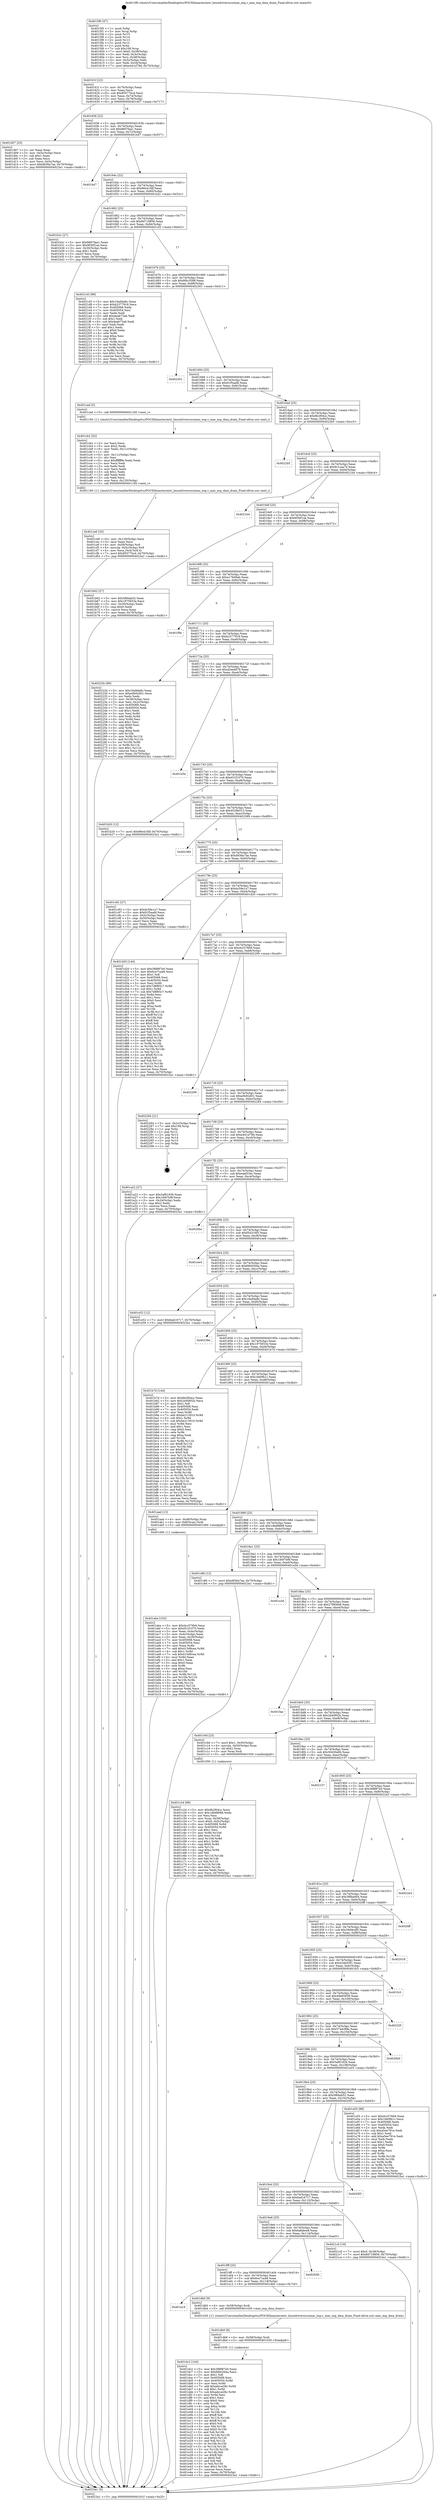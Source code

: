 digraph "0x4015f0" {
  label = "0x4015f0 (/mnt/c/Users/mathe/Desktop/tcc/POCII/binaries/extr_linuxdriversscsimac_esp.c_mac_esp_dma_drain_Final-ollvm.out::main(0))"
  labelloc = "t"
  node[shape=record]

  Entry [label="",width=0.3,height=0.3,shape=circle,fillcolor=black,style=filled]
  "0x40161f" [label="{
     0x40161f [23]\l
     | [instrs]\l
     &nbsp;&nbsp;0x40161f \<+3\>: mov -0x70(%rbp),%eax\l
     &nbsp;&nbsp;0x401622 \<+2\>: mov %eax,%ecx\l
     &nbsp;&nbsp;0x401624 \<+6\>: sub $0x85577bcd,%ecx\l
     &nbsp;&nbsp;0x40162a \<+3\>: mov %eax,-0x74(%rbp)\l
     &nbsp;&nbsp;0x40162d \<+3\>: mov %ecx,-0x78(%rbp)\l
     &nbsp;&nbsp;0x401630 \<+6\>: je 0000000000401d07 \<main+0x717\>\l
  }"]
  "0x401d07" [label="{
     0x401d07 [25]\l
     | [instrs]\l
     &nbsp;&nbsp;0x401d07 \<+2\>: xor %eax,%eax\l
     &nbsp;&nbsp;0x401d09 \<+3\>: mov -0x5c(%rbp),%ecx\l
     &nbsp;&nbsp;0x401d0c \<+3\>: sub $0x1,%eax\l
     &nbsp;&nbsp;0x401d0f \<+2\>: sub %eax,%ecx\l
     &nbsp;&nbsp;0x401d11 \<+3\>: mov %ecx,-0x5c(%rbp)\l
     &nbsp;&nbsp;0x401d14 \<+7\>: movl $0xd936a7ae,-0x70(%rbp)\l
     &nbsp;&nbsp;0x401d1b \<+5\>: jmp 00000000004023a1 \<main+0xdb1\>\l
  }"]
  "0x401636" [label="{
     0x401636 [22]\l
     | [instrs]\l
     &nbsp;&nbsp;0x401636 \<+5\>: jmp 000000000040163b \<main+0x4b\>\l
     &nbsp;&nbsp;0x40163b \<+3\>: mov -0x74(%rbp),%eax\l
     &nbsp;&nbsp;0x40163e \<+5\>: sub $0x8667faa1,%eax\l
     &nbsp;&nbsp;0x401643 \<+3\>: mov %eax,-0x7c(%rbp)\l
     &nbsp;&nbsp;0x401646 \<+6\>: je 0000000000401b47 \<main+0x557\>\l
  }"]
  Exit [label="",width=0.3,height=0.3,shape=circle,fillcolor=black,style=filled,peripheries=2]
  "0x401b47" [label="{
     0x401b47\l
  }", style=dashed]
  "0x40164c" [label="{
     0x40164c [22]\l
     | [instrs]\l
     &nbsp;&nbsp;0x40164c \<+5\>: jmp 0000000000401651 \<main+0x61\>\l
     &nbsp;&nbsp;0x401651 \<+3\>: mov -0x74(%rbp),%eax\l
     &nbsp;&nbsp;0x401654 \<+5\>: sub $0x86e41fdf,%eax\l
     &nbsp;&nbsp;0x401659 \<+3\>: mov %eax,-0x80(%rbp)\l
     &nbsp;&nbsp;0x40165c \<+6\>: je 0000000000401b2c \<main+0x53c\>\l
  }"]
  "0x401dc2" [label="{
     0x401dc2 [144]\l
     | [instrs]\l
     &nbsp;&nbsp;0x401dc2 \<+5\>: mov $0x388f87e0,%eax\l
     &nbsp;&nbsp;0x401dc7 \<+5\>: mov $0xfdb0264a,%ecx\l
     &nbsp;&nbsp;0x401dcc \<+2\>: mov $0x1,%dl\l
     &nbsp;&nbsp;0x401dce \<+7\>: mov 0x405068,%esi\l
     &nbsp;&nbsp;0x401dd5 \<+8\>: mov 0x405054,%r8d\l
     &nbsp;&nbsp;0x401ddd \<+3\>: mov %esi,%r9d\l
     &nbsp;&nbsp;0x401de0 \<+7\>: add $0xadcce28c,%r9d\l
     &nbsp;&nbsp;0x401de7 \<+4\>: sub $0x1,%r9d\l
     &nbsp;&nbsp;0x401deb \<+7\>: sub $0xadcce28c,%r9d\l
     &nbsp;&nbsp;0x401df2 \<+4\>: imul %r9d,%esi\l
     &nbsp;&nbsp;0x401df6 \<+3\>: and $0x1,%esi\l
     &nbsp;&nbsp;0x401df9 \<+3\>: cmp $0x0,%esi\l
     &nbsp;&nbsp;0x401dfc \<+4\>: sete %r10b\l
     &nbsp;&nbsp;0x401e00 \<+4\>: cmp $0xa,%r8d\l
     &nbsp;&nbsp;0x401e04 \<+4\>: setl %r11b\l
     &nbsp;&nbsp;0x401e08 \<+3\>: mov %r10b,%bl\l
     &nbsp;&nbsp;0x401e0b \<+3\>: xor $0xff,%bl\l
     &nbsp;&nbsp;0x401e0e \<+3\>: mov %r11b,%r14b\l
     &nbsp;&nbsp;0x401e11 \<+4\>: xor $0xff,%r14b\l
     &nbsp;&nbsp;0x401e15 \<+3\>: xor $0x0,%dl\l
     &nbsp;&nbsp;0x401e18 \<+3\>: mov %bl,%r15b\l
     &nbsp;&nbsp;0x401e1b \<+4\>: and $0x0,%r15b\l
     &nbsp;&nbsp;0x401e1f \<+3\>: and %dl,%r10b\l
     &nbsp;&nbsp;0x401e22 \<+3\>: mov %r14b,%r12b\l
     &nbsp;&nbsp;0x401e25 \<+4\>: and $0x0,%r12b\l
     &nbsp;&nbsp;0x401e29 \<+3\>: and %dl,%r11b\l
     &nbsp;&nbsp;0x401e2c \<+3\>: or %r10b,%r15b\l
     &nbsp;&nbsp;0x401e2f \<+3\>: or %r11b,%r12b\l
     &nbsp;&nbsp;0x401e32 \<+3\>: xor %r12b,%r15b\l
     &nbsp;&nbsp;0x401e35 \<+3\>: or %r14b,%bl\l
     &nbsp;&nbsp;0x401e38 \<+3\>: xor $0xff,%bl\l
     &nbsp;&nbsp;0x401e3b \<+3\>: or $0x0,%dl\l
     &nbsp;&nbsp;0x401e3e \<+2\>: and %dl,%bl\l
     &nbsp;&nbsp;0x401e40 \<+3\>: or %bl,%r15b\l
     &nbsp;&nbsp;0x401e43 \<+4\>: test $0x1,%r15b\l
     &nbsp;&nbsp;0x401e47 \<+3\>: cmovne %ecx,%eax\l
     &nbsp;&nbsp;0x401e4a \<+3\>: mov %eax,-0x70(%rbp)\l
     &nbsp;&nbsp;0x401e4d \<+5\>: jmp 00000000004023a1 \<main+0xdb1\>\l
  }"]
  "0x401b2c" [label="{
     0x401b2c [27]\l
     | [instrs]\l
     &nbsp;&nbsp;0x401b2c \<+5\>: mov $0x8667faa1,%eax\l
     &nbsp;&nbsp;0x401b31 \<+5\>: mov $0x9f30f1ae,%ecx\l
     &nbsp;&nbsp;0x401b36 \<+3\>: mov -0x30(%rbp),%edx\l
     &nbsp;&nbsp;0x401b39 \<+3\>: cmp $0x1,%edx\l
     &nbsp;&nbsp;0x401b3c \<+3\>: cmovl %ecx,%eax\l
     &nbsp;&nbsp;0x401b3f \<+3\>: mov %eax,-0x70(%rbp)\l
     &nbsp;&nbsp;0x401b42 \<+5\>: jmp 00000000004023a1 \<main+0xdb1\>\l
  }"]
  "0x401662" [label="{
     0x401662 [25]\l
     | [instrs]\l
     &nbsp;&nbsp;0x401662 \<+5\>: jmp 0000000000401667 \<main+0x77\>\l
     &nbsp;&nbsp;0x401667 \<+3\>: mov -0x74(%rbp),%eax\l
     &nbsp;&nbsp;0x40166a \<+5\>: sub $0x8d718856,%eax\l
     &nbsp;&nbsp;0x40166f \<+6\>: mov %eax,-0x84(%rbp)\l
     &nbsp;&nbsp;0x401675 \<+6\>: je 00000000004021d3 \<main+0xbe3\>\l
  }"]
  "0x401db9" [label="{
     0x401db9 [9]\l
     | [instrs]\l
     &nbsp;&nbsp;0x401db9 \<+4\>: mov -0x58(%rbp),%rdi\l
     &nbsp;&nbsp;0x401dbd \<+5\>: call 0000000000401030 \<free@plt\>\l
     | [calls]\l
     &nbsp;&nbsp;0x401030 \{1\} (unknown)\l
  }"]
  "0x4021d3" [label="{
     0x4021d3 [88]\l
     | [instrs]\l
     &nbsp;&nbsp;0x4021d3 \<+5\>: mov $0x16a9da8c,%eax\l
     &nbsp;&nbsp;0x4021d8 \<+5\>: mov $0xb2377918,%ecx\l
     &nbsp;&nbsp;0x4021dd \<+7\>: mov 0x405068,%edx\l
     &nbsp;&nbsp;0x4021e4 \<+7\>: mov 0x405054,%esi\l
     &nbsp;&nbsp;0x4021eb \<+2\>: mov %edx,%edi\l
     &nbsp;&nbsp;0x4021ed \<+6\>: add $0xdea673a6,%edi\l
     &nbsp;&nbsp;0x4021f3 \<+3\>: sub $0x1,%edi\l
     &nbsp;&nbsp;0x4021f6 \<+6\>: sub $0xdea673a6,%edi\l
     &nbsp;&nbsp;0x4021fc \<+3\>: imul %edi,%edx\l
     &nbsp;&nbsp;0x4021ff \<+3\>: and $0x1,%edx\l
     &nbsp;&nbsp;0x402202 \<+3\>: cmp $0x0,%edx\l
     &nbsp;&nbsp;0x402205 \<+4\>: sete %r8b\l
     &nbsp;&nbsp;0x402209 \<+3\>: cmp $0xa,%esi\l
     &nbsp;&nbsp;0x40220c \<+4\>: setl %r9b\l
     &nbsp;&nbsp;0x402210 \<+3\>: mov %r8b,%r10b\l
     &nbsp;&nbsp;0x402213 \<+3\>: and %r9b,%r10b\l
     &nbsp;&nbsp;0x402216 \<+3\>: xor %r9b,%r8b\l
     &nbsp;&nbsp;0x402219 \<+3\>: or %r8b,%r10b\l
     &nbsp;&nbsp;0x40221c \<+4\>: test $0x1,%r10b\l
     &nbsp;&nbsp;0x402220 \<+3\>: cmovne %ecx,%eax\l
     &nbsp;&nbsp;0x402223 \<+3\>: mov %eax,-0x70(%rbp)\l
     &nbsp;&nbsp;0x402226 \<+5\>: jmp 00000000004023a1 \<main+0xdb1\>\l
  }"]
  "0x40167b" [label="{
     0x40167b [25]\l
     | [instrs]\l
     &nbsp;&nbsp;0x40167b \<+5\>: jmp 0000000000401680 \<main+0x90\>\l
     &nbsp;&nbsp;0x401680 \<+3\>: mov -0x74(%rbp),%eax\l
     &nbsp;&nbsp;0x401683 \<+5\>: sub $0x8f4c3588,%eax\l
     &nbsp;&nbsp;0x401688 \<+6\>: mov %eax,-0x88(%rbp)\l
     &nbsp;&nbsp;0x40168e \<+6\>: je 0000000000402301 \<main+0xd11\>\l
  }"]
  "0x401a18" [label="{
     0x401a18\l
  }", style=dashed]
  "0x402301" [label="{
     0x402301\l
  }", style=dashed]
  "0x401694" [label="{
     0x401694 [25]\l
     | [instrs]\l
     &nbsp;&nbsp;0x401694 \<+5\>: jmp 0000000000401699 \<main+0xa9\>\l
     &nbsp;&nbsp;0x401699 \<+3\>: mov -0x74(%rbp),%eax\l
     &nbsp;&nbsp;0x40169c \<+5\>: sub $0x91f5aafd,%eax\l
     &nbsp;&nbsp;0x4016a1 \<+6\>: mov %eax,-0x8c(%rbp)\l
     &nbsp;&nbsp;0x4016a7 \<+6\>: je 0000000000401cad \<main+0x6bd\>\l
  }"]
  "0x401db0" [label="{
     0x401db0 [9]\l
     | [instrs]\l
     &nbsp;&nbsp;0x401db0 \<+4\>: mov -0x58(%rbp),%rdi\l
     &nbsp;&nbsp;0x401db4 \<+5\>: call 0000000000401430 \<mac_esp_dma_drain\>\l
     | [calls]\l
     &nbsp;&nbsp;0x401430 \{1\} (/mnt/c/Users/mathe/Desktop/tcc/POCII/binaries/extr_linuxdriversscsimac_esp.c_mac_esp_dma_drain_Final-ollvm.out::mac_esp_dma_drain)\l
  }"]
  "0x401cad" [label="{
     0x401cad [5]\l
     | [instrs]\l
     &nbsp;&nbsp;0x401cad \<+5\>: call 0000000000401160 \<next_i\>\l
     | [calls]\l
     &nbsp;&nbsp;0x401160 \{1\} (/mnt/c/Users/mathe/Desktop/tcc/POCII/binaries/extr_linuxdriversscsimac_esp.c_mac_esp_dma_drain_Final-ollvm.out::next_i)\l
  }"]
  "0x4016ad" [label="{
     0x4016ad [25]\l
     | [instrs]\l
     &nbsp;&nbsp;0x4016ad \<+5\>: jmp 00000000004016b2 \<main+0xc2\>\l
     &nbsp;&nbsp;0x4016b2 \<+3\>: mov -0x74(%rbp),%eax\l
     &nbsp;&nbsp;0x4016b5 \<+5\>: sub $0x9b2f04cc,%eax\l
     &nbsp;&nbsp;0x4016ba \<+6\>: mov %eax,-0x90(%rbp)\l
     &nbsp;&nbsp;0x4016c0 \<+6\>: je 00000000004022b5 \<main+0xcc5\>\l
  }"]
  "0x4019ff" [label="{
     0x4019ff [25]\l
     | [instrs]\l
     &nbsp;&nbsp;0x4019ff \<+5\>: jmp 0000000000401a04 \<main+0x414\>\l
     &nbsp;&nbsp;0x401a04 \<+3\>: mov -0x74(%rbp),%eax\l
     &nbsp;&nbsp;0x401a07 \<+5\>: sub $0x6ce7ca48,%eax\l
     &nbsp;&nbsp;0x401a0c \<+6\>: mov %eax,-0x118(%rbp)\l
     &nbsp;&nbsp;0x401a12 \<+6\>: je 0000000000401db0 \<main+0x7c0\>\l
  }"]
  "0x4022b5" [label="{
     0x4022b5\l
  }", style=dashed]
  "0x4016c6" [label="{
     0x4016c6 [25]\l
     | [instrs]\l
     &nbsp;&nbsp;0x4016c6 \<+5\>: jmp 00000000004016cb \<main+0xdb\>\l
     &nbsp;&nbsp;0x4016cb \<+3\>: mov -0x74(%rbp),%eax\l
     &nbsp;&nbsp;0x4016ce \<+5\>: sub $0x9c1caa7d,%eax\l
     &nbsp;&nbsp;0x4016d3 \<+6\>: mov %eax,-0x94(%rbp)\l
     &nbsp;&nbsp;0x4016d9 \<+6\>: je 00000000004021b4 \<main+0xbc4\>\l
  }"]
  "0x4020d5" [label="{
     0x4020d5\l
  }", style=dashed]
  "0x4021b4" [label="{
     0x4021b4\l
  }", style=dashed]
  "0x4016df" [label="{
     0x4016df [25]\l
     | [instrs]\l
     &nbsp;&nbsp;0x4016df \<+5\>: jmp 00000000004016e4 \<main+0xf4\>\l
     &nbsp;&nbsp;0x4016e4 \<+3\>: mov -0x74(%rbp),%eax\l
     &nbsp;&nbsp;0x4016e7 \<+5\>: sub $0x9f30f1ae,%eax\l
     &nbsp;&nbsp;0x4016ec \<+6\>: mov %eax,-0x98(%rbp)\l
     &nbsp;&nbsp;0x4016f2 \<+6\>: je 0000000000401b62 \<main+0x572\>\l
  }"]
  "0x4019e6" [label="{
     0x4019e6 [25]\l
     | [instrs]\l
     &nbsp;&nbsp;0x4019e6 \<+5\>: jmp 00000000004019eb \<main+0x3fb\>\l
     &nbsp;&nbsp;0x4019eb \<+3\>: mov -0x74(%rbp),%eax\l
     &nbsp;&nbsp;0x4019ee \<+5\>: sub $0x6afabce8,%eax\l
     &nbsp;&nbsp;0x4019f3 \<+6\>: mov %eax,-0x114(%rbp)\l
     &nbsp;&nbsp;0x4019f9 \<+6\>: je 00000000004020d5 \<main+0xae5\>\l
  }"]
  "0x401b62" [label="{
     0x401b62 [27]\l
     | [instrs]\l
     &nbsp;&nbsp;0x401b62 \<+5\>: mov $0x5f66ab52,%eax\l
     &nbsp;&nbsp;0x401b67 \<+5\>: mov $0x1975653e,%ecx\l
     &nbsp;&nbsp;0x401b6c \<+3\>: mov -0x30(%rbp),%edx\l
     &nbsp;&nbsp;0x401b6f \<+3\>: cmp $0x0,%edx\l
     &nbsp;&nbsp;0x401b72 \<+3\>: cmove %ecx,%eax\l
     &nbsp;&nbsp;0x401b75 \<+3\>: mov %eax,-0x70(%rbp)\l
     &nbsp;&nbsp;0x401b78 \<+5\>: jmp 00000000004023a1 \<main+0xdb1\>\l
  }"]
  "0x4016f8" [label="{
     0x4016f8 [25]\l
     | [instrs]\l
     &nbsp;&nbsp;0x4016f8 \<+5\>: jmp 00000000004016fd \<main+0x10d\>\l
     &nbsp;&nbsp;0x4016fd \<+3\>: mov -0x74(%rbp),%eax\l
     &nbsp;&nbsp;0x401700 \<+5\>: sub $0xa176d9ab,%eax\l
     &nbsp;&nbsp;0x401705 \<+6\>: mov %eax,-0x9c(%rbp)\l
     &nbsp;&nbsp;0x40170b \<+6\>: je 0000000000401f9e \<main+0x9ae\>\l
  }"]
  "0x4021c0" [label="{
     0x4021c0 [19]\l
     | [instrs]\l
     &nbsp;&nbsp;0x4021c0 \<+7\>: movl $0x0,-0x38(%rbp)\l
     &nbsp;&nbsp;0x4021c7 \<+7\>: movl $0x8d718856,-0x70(%rbp)\l
     &nbsp;&nbsp;0x4021ce \<+5\>: jmp 00000000004023a1 \<main+0xdb1\>\l
  }"]
  "0x401f9e" [label="{
     0x401f9e\l
  }", style=dashed]
  "0x401711" [label="{
     0x401711 [25]\l
     | [instrs]\l
     &nbsp;&nbsp;0x401711 \<+5\>: jmp 0000000000401716 \<main+0x126\>\l
     &nbsp;&nbsp;0x401716 \<+3\>: mov -0x74(%rbp),%eax\l
     &nbsp;&nbsp;0x401719 \<+5\>: sub $0xb2377918,%eax\l
     &nbsp;&nbsp;0x40171e \<+6\>: mov %eax,-0xa0(%rbp)\l
     &nbsp;&nbsp;0x401724 \<+6\>: je 000000000040222b \<main+0xc3b\>\l
  }"]
  "0x4019cd" [label="{
     0x4019cd [25]\l
     | [instrs]\l
     &nbsp;&nbsp;0x4019cd \<+5\>: jmp 00000000004019d2 \<main+0x3e2\>\l
     &nbsp;&nbsp;0x4019d2 \<+3\>: mov -0x74(%rbp),%eax\l
     &nbsp;&nbsp;0x4019d5 \<+5\>: sub $0x6ad16717,%eax\l
     &nbsp;&nbsp;0x4019da \<+6\>: mov %eax,-0x110(%rbp)\l
     &nbsp;&nbsp;0x4019e0 \<+6\>: je 00000000004021c0 \<main+0xbd0\>\l
  }"]
  "0x40222b" [label="{
     0x40222b [89]\l
     | [instrs]\l
     &nbsp;&nbsp;0x40222b \<+5\>: mov $0x16a9da8c,%eax\l
     &nbsp;&nbsp;0x402230 \<+5\>: mov $0xe0b92d01,%ecx\l
     &nbsp;&nbsp;0x402235 \<+2\>: xor %edx,%edx\l
     &nbsp;&nbsp;0x402237 \<+3\>: mov -0x38(%rbp),%esi\l
     &nbsp;&nbsp;0x40223a \<+3\>: mov %esi,-0x2c(%rbp)\l
     &nbsp;&nbsp;0x40223d \<+7\>: mov 0x405068,%esi\l
     &nbsp;&nbsp;0x402244 \<+7\>: mov 0x405054,%edi\l
     &nbsp;&nbsp;0x40224b \<+3\>: sub $0x1,%edx\l
     &nbsp;&nbsp;0x40224e \<+3\>: mov %esi,%r8d\l
     &nbsp;&nbsp;0x402251 \<+3\>: add %edx,%r8d\l
     &nbsp;&nbsp;0x402254 \<+4\>: imul %r8d,%esi\l
     &nbsp;&nbsp;0x402258 \<+3\>: and $0x1,%esi\l
     &nbsp;&nbsp;0x40225b \<+3\>: cmp $0x0,%esi\l
     &nbsp;&nbsp;0x40225e \<+4\>: sete %r9b\l
     &nbsp;&nbsp;0x402262 \<+3\>: cmp $0xa,%edi\l
     &nbsp;&nbsp;0x402265 \<+4\>: setl %r10b\l
     &nbsp;&nbsp;0x402269 \<+3\>: mov %r9b,%r11b\l
     &nbsp;&nbsp;0x40226c \<+3\>: and %r10b,%r11b\l
     &nbsp;&nbsp;0x40226f \<+3\>: xor %r10b,%r9b\l
     &nbsp;&nbsp;0x402272 \<+3\>: or %r9b,%r11b\l
     &nbsp;&nbsp;0x402275 \<+4\>: test $0x1,%r11b\l
     &nbsp;&nbsp;0x402279 \<+3\>: cmovne %ecx,%eax\l
     &nbsp;&nbsp;0x40227c \<+3\>: mov %eax,-0x70(%rbp)\l
     &nbsp;&nbsp;0x40227f \<+5\>: jmp 00000000004023a1 \<main+0xdb1\>\l
  }"]
  "0x40172a" [label="{
     0x40172a [25]\l
     | [instrs]\l
     &nbsp;&nbsp;0x40172a \<+5\>: jmp 000000000040172f \<main+0x13f\>\l
     &nbsp;&nbsp;0x40172f \<+3\>: mov -0x74(%rbp),%eax\l
     &nbsp;&nbsp;0x401732 \<+5\>: sub $0xd2eedd79,%eax\l
     &nbsp;&nbsp;0x401737 \<+6\>: mov %eax,-0xa4(%rbp)\l
     &nbsp;&nbsp;0x40173d \<+6\>: je 0000000000401e5e \<main+0x86e\>\l
  }"]
  "0x4020f3" [label="{
     0x4020f3\l
  }", style=dashed]
  "0x401e5e" [label="{
     0x401e5e\l
  }", style=dashed]
  "0x401743" [label="{
     0x401743 [25]\l
     | [instrs]\l
     &nbsp;&nbsp;0x401743 \<+5\>: jmp 0000000000401748 \<main+0x158\>\l
     &nbsp;&nbsp;0x401748 \<+3\>: mov -0x74(%rbp),%eax\l
     &nbsp;&nbsp;0x40174b \<+5\>: sub $0xd31f1070,%eax\l
     &nbsp;&nbsp;0x401750 \<+6\>: mov %eax,-0xa8(%rbp)\l
     &nbsp;&nbsp;0x401756 \<+6\>: je 0000000000401b20 \<main+0x530\>\l
  }"]
  "0x401ce6" [label="{
     0x401ce6 [33]\l
     | [instrs]\l
     &nbsp;&nbsp;0x401ce6 \<+6\>: mov -0x120(%rbp),%ecx\l
     &nbsp;&nbsp;0x401cec \<+3\>: imul %eax,%ecx\l
     &nbsp;&nbsp;0x401cef \<+4\>: mov -0x58(%rbp),%r8\l
     &nbsp;&nbsp;0x401cf3 \<+4\>: movslq -0x5c(%rbp),%r9\l
     &nbsp;&nbsp;0x401cf7 \<+4\>: mov %ecx,(%r8,%r9,4)\l
     &nbsp;&nbsp;0x401cfb \<+7\>: movl $0x85577bcd,-0x70(%rbp)\l
     &nbsp;&nbsp;0x401d02 \<+5\>: jmp 00000000004023a1 \<main+0xdb1\>\l
  }"]
  "0x401b20" [label="{
     0x401b20 [12]\l
     | [instrs]\l
     &nbsp;&nbsp;0x401b20 \<+7\>: movl $0x86e41fdf,-0x70(%rbp)\l
     &nbsp;&nbsp;0x401b27 \<+5\>: jmp 00000000004023a1 \<main+0xdb1\>\l
  }"]
  "0x40175c" [label="{
     0x40175c [25]\l
     | [instrs]\l
     &nbsp;&nbsp;0x40175c \<+5\>: jmp 0000000000401761 \<main+0x171\>\l
     &nbsp;&nbsp;0x401761 \<+3\>: mov -0x74(%rbp),%eax\l
     &nbsp;&nbsp;0x401764 \<+5\>: sub $0xd528b513,%eax\l
     &nbsp;&nbsp;0x401769 \<+6\>: mov %eax,-0xac(%rbp)\l
     &nbsp;&nbsp;0x40176f \<+6\>: je 0000000000402389 \<main+0xd99\>\l
  }"]
  "0x401cb2" [label="{
     0x401cb2 [52]\l
     | [instrs]\l
     &nbsp;&nbsp;0x401cb2 \<+2\>: xor %ecx,%ecx\l
     &nbsp;&nbsp;0x401cb4 \<+5\>: mov $0x2,%edx\l
     &nbsp;&nbsp;0x401cb9 \<+6\>: mov %edx,-0x11c(%rbp)\l
     &nbsp;&nbsp;0x401cbf \<+1\>: cltd\l
     &nbsp;&nbsp;0x401cc0 \<+6\>: mov -0x11c(%rbp),%esi\l
     &nbsp;&nbsp;0x401cc6 \<+2\>: idiv %esi\l
     &nbsp;&nbsp;0x401cc8 \<+6\>: imul $0xfffffffe,%edx,%edx\l
     &nbsp;&nbsp;0x401cce \<+2\>: mov %ecx,%edi\l
     &nbsp;&nbsp;0x401cd0 \<+2\>: sub %edx,%edi\l
     &nbsp;&nbsp;0x401cd2 \<+2\>: mov %ecx,%edx\l
     &nbsp;&nbsp;0x401cd4 \<+3\>: sub $0x1,%edx\l
     &nbsp;&nbsp;0x401cd7 \<+2\>: add %edx,%edi\l
     &nbsp;&nbsp;0x401cd9 \<+2\>: sub %edi,%ecx\l
     &nbsp;&nbsp;0x401cdb \<+6\>: mov %ecx,-0x120(%rbp)\l
     &nbsp;&nbsp;0x401ce1 \<+5\>: call 0000000000401160 \<next_i\>\l
     | [calls]\l
     &nbsp;&nbsp;0x401160 \{1\} (/mnt/c/Users/mathe/Desktop/tcc/POCII/binaries/extr_linuxdriversscsimac_esp.c_mac_esp_dma_drain_Final-ollvm.out::next_i)\l
  }"]
  "0x402389" [label="{
     0x402389\l
  }", style=dashed]
  "0x401775" [label="{
     0x401775 [25]\l
     | [instrs]\l
     &nbsp;&nbsp;0x401775 \<+5\>: jmp 000000000040177a \<main+0x18a\>\l
     &nbsp;&nbsp;0x40177a \<+3\>: mov -0x74(%rbp),%eax\l
     &nbsp;&nbsp;0x40177d \<+5\>: sub $0xd936a7ae,%eax\l
     &nbsp;&nbsp;0x401782 \<+6\>: mov %eax,-0xb0(%rbp)\l
     &nbsp;&nbsp;0x401788 \<+6\>: je 0000000000401c92 \<main+0x6a2\>\l
  }"]
  "0x401c24" [label="{
     0x401c24 [98]\l
     | [instrs]\l
     &nbsp;&nbsp;0x401c24 \<+5\>: mov $0x9b2f04cc,%ecx\l
     &nbsp;&nbsp;0x401c29 \<+5\>: mov $0x1dbd8688,%edx\l
     &nbsp;&nbsp;0x401c2e \<+2\>: xor %esi,%esi\l
     &nbsp;&nbsp;0x401c30 \<+4\>: mov %rax,-0x58(%rbp)\l
     &nbsp;&nbsp;0x401c34 \<+7\>: movl $0x0,-0x5c(%rbp)\l
     &nbsp;&nbsp;0x401c3b \<+8\>: mov 0x405068,%r8d\l
     &nbsp;&nbsp;0x401c43 \<+8\>: mov 0x405054,%r9d\l
     &nbsp;&nbsp;0x401c4b \<+3\>: sub $0x1,%esi\l
     &nbsp;&nbsp;0x401c4e \<+3\>: mov %r8d,%r10d\l
     &nbsp;&nbsp;0x401c51 \<+3\>: add %esi,%r10d\l
     &nbsp;&nbsp;0x401c54 \<+4\>: imul %r10d,%r8d\l
     &nbsp;&nbsp;0x401c58 \<+4\>: and $0x1,%r8d\l
     &nbsp;&nbsp;0x401c5c \<+4\>: cmp $0x0,%r8d\l
     &nbsp;&nbsp;0x401c60 \<+4\>: sete %r11b\l
     &nbsp;&nbsp;0x401c64 \<+4\>: cmp $0xa,%r9d\l
     &nbsp;&nbsp;0x401c68 \<+3\>: setl %bl\l
     &nbsp;&nbsp;0x401c6b \<+3\>: mov %r11b,%r14b\l
     &nbsp;&nbsp;0x401c6e \<+3\>: and %bl,%r14b\l
     &nbsp;&nbsp;0x401c71 \<+3\>: xor %bl,%r11b\l
     &nbsp;&nbsp;0x401c74 \<+3\>: or %r11b,%r14b\l
     &nbsp;&nbsp;0x401c77 \<+4\>: test $0x1,%r14b\l
     &nbsp;&nbsp;0x401c7b \<+3\>: cmovne %edx,%ecx\l
     &nbsp;&nbsp;0x401c7e \<+3\>: mov %ecx,-0x70(%rbp)\l
     &nbsp;&nbsp;0x401c81 \<+5\>: jmp 00000000004023a1 \<main+0xdb1\>\l
  }"]
  "0x401c92" [label="{
     0x401c92 [27]\l
     | [instrs]\l
     &nbsp;&nbsp;0x401c92 \<+5\>: mov $0xdc59e1a7,%eax\l
     &nbsp;&nbsp;0x401c97 \<+5\>: mov $0x91f5aafd,%ecx\l
     &nbsp;&nbsp;0x401c9c \<+3\>: mov -0x5c(%rbp),%edx\l
     &nbsp;&nbsp;0x401c9f \<+3\>: cmp -0x50(%rbp),%edx\l
     &nbsp;&nbsp;0x401ca2 \<+3\>: cmovl %ecx,%eax\l
     &nbsp;&nbsp;0x401ca5 \<+3\>: mov %eax,-0x70(%rbp)\l
     &nbsp;&nbsp;0x401ca8 \<+5\>: jmp 00000000004023a1 \<main+0xdb1\>\l
  }"]
  "0x40178e" [label="{
     0x40178e [25]\l
     | [instrs]\l
     &nbsp;&nbsp;0x40178e \<+5\>: jmp 0000000000401793 \<main+0x1a3\>\l
     &nbsp;&nbsp;0x401793 \<+3\>: mov -0x74(%rbp),%eax\l
     &nbsp;&nbsp;0x401796 \<+5\>: sub $0xdc59e1a7,%eax\l
     &nbsp;&nbsp;0x40179b \<+6\>: mov %eax,-0xb4(%rbp)\l
     &nbsp;&nbsp;0x4017a1 \<+6\>: je 0000000000401d20 \<main+0x730\>\l
  }"]
  "0x401aba" [label="{
     0x401aba [102]\l
     | [instrs]\l
     &nbsp;&nbsp;0x401aba \<+5\>: mov $0xdcc576b9,%ecx\l
     &nbsp;&nbsp;0x401abf \<+5\>: mov $0xd31f1070,%edx\l
     &nbsp;&nbsp;0x401ac4 \<+3\>: mov %eax,-0x4c(%rbp)\l
     &nbsp;&nbsp;0x401ac7 \<+3\>: mov -0x4c(%rbp),%eax\l
     &nbsp;&nbsp;0x401aca \<+3\>: mov %eax,-0x30(%rbp)\l
     &nbsp;&nbsp;0x401acd \<+7\>: mov 0x405068,%eax\l
     &nbsp;&nbsp;0x401ad4 \<+7\>: mov 0x405054,%esi\l
     &nbsp;&nbsp;0x401adb \<+3\>: mov %eax,%r8d\l
     &nbsp;&nbsp;0x401ade \<+7\>: add $0x415d8cea,%r8d\l
     &nbsp;&nbsp;0x401ae5 \<+4\>: sub $0x1,%r8d\l
     &nbsp;&nbsp;0x401ae9 \<+7\>: sub $0x415d8cea,%r8d\l
     &nbsp;&nbsp;0x401af0 \<+4\>: imul %r8d,%eax\l
     &nbsp;&nbsp;0x401af4 \<+3\>: and $0x1,%eax\l
     &nbsp;&nbsp;0x401af7 \<+3\>: cmp $0x0,%eax\l
     &nbsp;&nbsp;0x401afa \<+4\>: sete %r9b\l
     &nbsp;&nbsp;0x401afe \<+3\>: cmp $0xa,%esi\l
     &nbsp;&nbsp;0x401b01 \<+4\>: setl %r10b\l
     &nbsp;&nbsp;0x401b05 \<+3\>: mov %r9b,%r11b\l
     &nbsp;&nbsp;0x401b08 \<+3\>: and %r10b,%r11b\l
     &nbsp;&nbsp;0x401b0b \<+3\>: xor %r10b,%r9b\l
     &nbsp;&nbsp;0x401b0e \<+3\>: or %r9b,%r11b\l
     &nbsp;&nbsp;0x401b11 \<+4\>: test $0x1,%r11b\l
     &nbsp;&nbsp;0x401b15 \<+3\>: cmovne %edx,%ecx\l
     &nbsp;&nbsp;0x401b18 \<+3\>: mov %ecx,-0x70(%rbp)\l
     &nbsp;&nbsp;0x401b1b \<+5\>: jmp 00000000004023a1 \<main+0xdb1\>\l
  }"]
  "0x401d20" [label="{
     0x401d20 [144]\l
     | [instrs]\l
     &nbsp;&nbsp;0x401d20 \<+5\>: mov $0x388f87e0,%eax\l
     &nbsp;&nbsp;0x401d25 \<+5\>: mov $0x6ce7ca48,%ecx\l
     &nbsp;&nbsp;0x401d2a \<+2\>: mov $0x1,%dl\l
     &nbsp;&nbsp;0x401d2c \<+7\>: mov 0x405068,%esi\l
     &nbsp;&nbsp;0x401d33 \<+7\>: mov 0x405054,%edi\l
     &nbsp;&nbsp;0x401d3a \<+3\>: mov %esi,%r8d\l
     &nbsp;&nbsp;0x401d3d \<+7\>: add $0x7d8f65c7,%r8d\l
     &nbsp;&nbsp;0x401d44 \<+4\>: sub $0x1,%r8d\l
     &nbsp;&nbsp;0x401d48 \<+7\>: sub $0x7d8f65c7,%r8d\l
     &nbsp;&nbsp;0x401d4f \<+4\>: imul %r8d,%esi\l
     &nbsp;&nbsp;0x401d53 \<+3\>: and $0x1,%esi\l
     &nbsp;&nbsp;0x401d56 \<+3\>: cmp $0x0,%esi\l
     &nbsp;&nbsp;0x401d59 \<+4\>: sete %r9b\l
     &nbsp;&nbsp;0x401d5d \<+3\>: cmp $0xa,%edi\l
     &nbsp;&nbsp;0x401d60 \<+4\>: setl %r10b\l
     &nbsp;&nbsp;0x401d64 \<+3\>: mov %r9b,%r11b\l
     &nbsp;&nbsp;0x401d67 \<+4\>: xor $0xff,%r11b\l
     &nbsp;&nbsp;0x401d6b \<+3\>: mov %r10b,%bl\l
     &nbsp;&nbsp;0x401d6e \<+3\>: xor $0xff,%bl\l
     &nbsp;&nbsp;0x401d71 \<+3\>: xor $0x0,%dl\l
     &nbsp;&nbsp;0x401d74 \<+3\>: mov %r11b,%r14b\l
     &nbsp;&nbsp;0x401d77 \<+4\>: and $0x0,%r14b\l
     &nbsp;&nbsp;0x401d7b \<+3\>: and %dl,%r9b\l
     &nbsp;&nbsp;0x401d7e \<+3\>: mov %bl,%r15b\l
     &nbsp;&nbsp;0x401d81 \<+4\>: and $0x0,%r15b\l
     &nbsp;&nbsp;0x401d85 \<+3\>: and %dl,%r10b\l
     &nbsp;&nbsp;0x401d88 \<+3\>: or %r9b,%r14b\l
     &nbsp;&nbsp;0x401d8b \<+3\>: or %r10b,%r15b\l
     &nbsp;&nbsp;0x401d8e \<+3\>: xor %r15b,%r14b\l
     &nbsp;&nbsp;0x401d91 \<+3\>: or %bl,%r11b\l
     &nbsp;&nbsp;0x401d94 \<+4\>: xor $0xff,%r11b\l
     &nbsp;&nbsp;0x401d98 \<+3\>: or $0x0,%dl\l
     &nbsp;&nbsp;0x401d9b \<+3\>: and %dl,%r11b\l
     &nbsp;&nbsp;0x401d9e \<+3\>: or %r11b,%r14b\l
     &nbsp;&nbsp;0x401da1 \<+4\>: test $0x1,%r14b\l
     &nbsp;&nbsp;0x401da5 \<+3\>: cmovne %ecx,%eax\l
     &nbsp;&nbsp;0x401da8 \<+3\>: mov %eax,-0x70(%rbp)\l
     &nbsp;&nbsp;0x401dab \<+5\>: jmp 00000000004023a1 \<main+0xdb1\>\l
  }"]
  "0x4017a7" [label="{
     0x4017a7 [25]\l
     | [instrs]\l
     &nbsp;&nbsp;0x4017a7 \<+5\>: jmp 00000000004017ac \<main+0x1bc\>\l
     &nbsp;&nbsp;0x4017ac \<+3\>: mov -0x74(%rbp),%eax\l
     &nbsp;&nbsp;0x4017af \<+5\>: sub $0xdcc576b9,%eax\l
     &nbsp;&nbsp;0x4017b4 \<+6\>: mov %eax,-0xb8(%rbp)\l
     &nbsp;&nbsp;0x4017ba \<+6\>: je 0000000000402299 \<main+0xca9\>\l
  }"]
  "0x4019b4" [label="{
     0x4019b4 [25]\l
     | [instrs]\l
     &nbsp;&nbsp;0x4019b4 \<+5\>: jmp 00000000004019b9 \<main+0x3c9\>\l
     &nbsp;&nbsp;0x4019b9 \<+3\>: mov -0x74(%rbp),%eax\l
     &nbsp;&nbsp;0x4019bc \<+5\>: sub $0x5f66ab52,%eax\l
     &nbsp;&nbsp;0x4019c1 \<+6\>: mov %eax,-0x10c(%rbp)\l
     &nbsp;&nbsp;0x4019c7 \<+6\>: je 00000000004020f3 \<main+0xb03\>\l
  }"]
  "0x402299" [label="{
     0x402299\l
  }", style=dashed]
  "0x4017c0" [label="{
     0x4017c0 [25]\l
     | [instrs]\l
     &nbsp;&nbsp;0x4017c0 \<+5\>: jmp 00000000004017c5 \<main+0x1d5\>\l
     &nbsp;&nbsp;0x4017c5 \<+3\>: mov -0x74(%rbp),%eax\l
     &nbsp;&nbsp;0x4017c8 \<+5\>: sub $0xe0b92d01,%eax\l
     &nbsp;&nbsp;0x4017cd \<+6\>: mov %eax,-0xbc(%rbp)\l
     &nbsp;&nbsp;0x4017d3 \<+6\>: je 0000000000402284 \<main+0xc94\>\l
  }"]
  "0x401a55" [label="{
     0x401a55 [88]\l
     | [instrs]\l
     &nbsp;&nbsp;0x401a55 \<+5\>: mov $0xdcc576b9,%eax\l
     &nbsp;&nbsp;0x401a5a \<+5\>: mov $0x1b60fb1c,%ecx\l
     &nbsp;&nbsp;0x401a5f \<+7\>: mov 0x405068,%edx\l
     &nbsp;&nbsp;0x401a66 \<+7\>: mov 0x405054,%esi\l
     &nbsp;&nbsp;0x401a6d \<+2\>: mov %edx,%edi\l
     &nbsp;&nbsp;0x401a6f \<+6\>: sub $0xa5ee791e,%edi\l
     &nbsp;&nbsp;0x401a75 \<+3\>: sub $0x1,%edi\l
     &nbsp;&nbsp;0x401a78 \<+6\>: add $0xa5ee791e,%edi\l
     &nbsp;&nbsp;0x401a7e \<+3\>: imul %edi,%edx\l
     &nbsp;&nbsp;0x401a81 \<+3\>: and $0x1,%edx\l
     &nbsp;&nbsp;0x401a84 \<+3\>: cmp $0x0,%edx\l
     &nbsp;&nbsp;0x401a87 \<+4\>: sete %r8b\l
     &nbsp;&nbsp;0x401a8b \<+3\>: cmp $0xa,%esi\l
     &nbsp;&nbsp;0x401a8e \<+4\>: setl %r9b\l
     &nbsp;&nbsp;0x401a92 \<+3\>: mov %r8b,%r10b\l
     &nbsp;&nbsp;0x401a95 \<+3\>: and %r9b,%r10b\l
     &nbsp;&nbsp;0x401a98 \<+3\>: xor %r9b,%r8b\l
     &nbsp;&nbsp;0x401a9b \<+3\>: or %r8b,%r10b\l
     &nbsp;&nbsp;0x401a9e \<+4\>: test $0x1,%r10b\l
     &nbsp;&nbsp;0x401aa2 \<+3\>: cmovne %ecx,%eax\l
     &nbsp;&nbsp;0x401aa5 \<+3\>: mov %eax,-0x70(%rbp)\l
     &nbsp;&nbsp;0x401aa8 \<+5\>: jmp 00000000004023a1 \<main+0xdb1\>\l
  }"]
  "0x402284" [label="{
     0x402284 [21]\l
     | [instrs]\l
     &nbsp;&nbsp;0x402284 \<+3\>: mov -0x2c(%rbp),%eax\l
     &nbsp;&nbsp;0x402287 \<+7\>: add $0x108,%rsp\l
     &nbsp;&nbsp;0x40228e \<+1\>: pop %rbx\l
     &nbsp;&nbsp;0x40228f \<+2\>: pop %r12\l
     &nbsp;&nbsp;0x402291 \<+2\>: pop %r13\l
     &nbsp;&nbsp;0x402293 \<+2\>: pop %r14\l
     &nbsp;&nbsp;0x402295 \<+2\>: pop %r15\l
     &nbsp;&nbsp;0x402297 \<+1\>: pop %rbp\l
     &nbsp;&nbsp;0x402298 \<+1\>: ret\l
  }"]
  "0x4017d9" [label="{
     0x4017d9 [25]\l
     | [instrs]\l
     &nbsp;&nbsp;0x4017d9 \<+5\>: jmp 00000000004017de \<main+0x1ee\>\l
     &nbsp;&nbsp;0x4017de \<+3\>: mov -0x74(%rbp),%eax\l
     &nbsp;&nbsp;0x4017e1 \<+5\>: sub $0xe441d79d,%eax\l
     &nbsp;&nbsp;0x4017e6 \<+6\>: mov %eax,-0xc0(%rbp)\l
     &nbsp;&nbsp;0x4017ec \<+6\>: je 0000000000401a22 \<main+0x432\>\l
  }"]
  "0x40199b" [label="{
     0x40199b [25]\l
     | [instrs]\l
     &nbsp;&nbsp;0x40199b \<+5\>: jmp 00000000004019a0 \<main+0x3b0\>\l
     &nbsp;&nbsp;0x4019a0 \<+3\>: mov -0x74(%rbp),%eax\l
     &nbsp;&nbsp;0x4019a3 \<+5\>: sub $0x5af91926,%eax\l
     &nbsp;&nbsp;0x4019a8 \<+6\>: mov %eax,-0x108(%rbp)\l
     &nbsp;&nbsp;0x4019ae \<+6\>: je 0000000000401a55 \<main+0x465\>\l
  }"]
  "0x401a22" [label="{
     0x401a22 [27]\l
     | [instrs]\l
     &nbsp;&nbsp;0x401a22 \<+5\>: mov $0x5af91926,%eax\l
     &nbsp;&nbsp;0x401a27 \<+5\>: mov $0x1fe97b9f,%ecx\l
     &nbsp;&nbsp;0x401a2c \<+3\>: mov -0x34(%rbp),%edx\l
     &nbsp;&nbsp;0x401a2f \<+3\>: cmp $0x2,%edx\l
     &nbsp;&nbsp;0x401a32 \<+3\>: cmovne %ecx,%eax\l
     &nbsp;&nbsp;0x401a35 \<+3\>: mov %eax,-0x70(%rbp)\l
     &nbsp;&nbsp;0x401a38 \<+5\>: jmp 00000000004023a1 \<main+0xdb1\>\l
  }"]
  "0x4017f2" [label="{
     0x4017f2 [25]\l
     | [instrs]\l
     &nbsp;&nbsp;0x4017f2 \<+5\>: jmp 00000000004017f7 \<main+0x207\>\l
     &nbsp;&nbsp;0x4017f7 \<+3\>: mov -0x74(%rbp),%eax\l
     &nbsp;&nbsp;0x4017fa \<+5\>: sub $0xeaef33ec,%eax\l
     &nbsp;&nbsp;0x4017ff \<+6\>: mov %eax,-0xc4(%rbp)\l
     &nbsp;&nbsp;0x401805 \<+6\>: je 00000000004020bc \<main+0xacc\>\l
  }"]
  "0x4023a1" [label="{
     0x4023a1 [5]\l
     | [instrs]\l
     &nbsp;&nbsp;0x4023a1 \<+5\>: jmp 000000000040161f \<main+0x2f\>\l
  }"]
  "0x4015f0" [label="{
     0x4015f0 [47]\l
     | [instrs]\l
     &nbsp;&nbsp;0x4015f0 \<+1\>: push %rbp\l
     &nbsp;&nbsp;0x4015f1 \<+3\>: mov %rsp,%rbp\l
     &nbsp;&nbsp;0x4015f4 \<+2\>: push %r15\l
     &nbsp;&nbsp;0x4015f6 \<+2\>: push %r14\l
     &nbsp;&nbsp;0x4015f8 \<+2\>: push %r13\l
     &nbsp;&nbsp;0x4015fa \<+2\>: push %r12\l
     &nbsp;&nbsp;0x4015fc \<+1\>: push %rbx\l
     &nbsp;&nbsp;0x4015fd \<+7\>: sub $0x108,%rsp\l
     &nbsp;&nbsp;0x401604 \<+7\>: movl $0x0,-0x38(%rbp)\l
     &nbsp;&nbsp;0x40160b \<+3\>: mov %edi,-0x3c(%rbp)\l
     &nbsp;&nbsp;0x40160e \<+4\>: mov %rsi,-0x48(%rbp)\l
     &nbsp;&nbsp;0x401612 \<+3\>: mov -0x3c(%rbp),%edi\l
     &nbsp;&nbsp;0x401615 \<+3\>: mov %edi,-0x34(%rbp)\l
     &nbsp;&nbsp;0x401618 \<+7\>: movl $0xe441d79d,-0x70(%rbp)\l
  }"]
  "0x4020b0" [label="{
     0x4020b0\l
  }", style=dashed]
  "0x4020bc" [label="{
     0x4020bc\l
  }", style=dashed]
  "0x40180b" [label="{
     0x40180b [25]\l
     | [instrs]\l
     &nbsp;&nbsp;0x40180b \<+5\>: jmp 0000000000401810 \<main+0x220\>\l
     &nbsp;&nbsp;0x401810 \<+3\>: mov -0x74(%rbp),%eax\l
     &nbsp;&nbsp;0x401813 \<+5\>: sub $0xf54316f5,%eax\l
     &nbsp;&nbsp;0x401818 \<+6\>: mov %eax,-0xc8(%rbp)\l
     &nbsp;&nbsp;0x40181e \<+6\>: je 0000000000401ee4 \<main+0x8f4\>\l
  }"]
  "0x401982" [label="{
     0x401982 [25]\l
     | [instrs]\l
     &nbsp;&nbsp;0x401982 \<+5\>: jmp 0000000000401987 \<main+0x397\>\l
     &nbsp;&nbsp;0x401987 \<+3\>: mov -0x74(%rbp),%eax\l
     &nbsp;&nbsp;0x40198a \<+5\>: sub $0x5744c88a,%eax\l
     &nbsp;&nbsp;0x40198f \<+6\>: mov %eax,-0x104(%rbp)\l
     &nbsp;&nbsp;0x401995 \<+6\>: je 00000000004020b0 \<main+0xac0\>\l
  }"]
  "0x401ee4" [label="{
     0x401ee4\l
  }", style=dashed]
  "0x401824" [label="{
     0x401824 [25]\l
     | [instrs]\l
     &nbsp;&nbsp;0x401824 \<+5\>: jmp 0000000000401829 \<main+0x239\>\l
     &nbsp;&nbsp;0x401829 \<+3\>: mov -0x74(%rbp),%eax\l
     &nbsp;&nbsp;0x40182c \<+5\>: sub $0xfdb0264a,%eax\l
     &nbsp;&nbsp;0x401831 \<+6\>: mov %eax,-0xcc(%rbp)\l
     &nbsp;&nbsp;0x401837 \<+6\>: je 0000000000401e52 \<main+0x862\>\l
  }"]
  "0x40232f" [label="{
     0x40232f\l
  }", style=dashed]
  "0x401e52" [label="{
     0x401e52 [12]\l
     | [instrs]\l
     &nbsp;&nbsp;0x401e52 \<+7\>: movl $0x6ad16717,-0x70(%rbp)\l
     &nbsp;&nbsp;0x401e59 \<+5\>: jmp 00000000004023a1 \<main+0xdb1\>\l
  }"]
  "0x40183d" [label="{
     0x40183d [25]\l
     | [instrs]\l
     &nbsp;&nbsp;0x40183d \<+5\>: jmp 0000000000401842 \<main+0x252\>\l
     &nbsp;&nbsp;0x401842 \<+3\>: mov -0x74(%rbp),%eax\l
     &nbsp;&nbsp;0x401845 \<+5\>: sub $0x16a9da8c,%eax\l
     &nbsp;&nbsp;0x40184a \<+6\>: mov %eax,-0xd0(%rbp)\l
     &nbsp;&nbsp;0x401850 \<+6\>: je 000000000040239a \<main+0xdaa\>\l
  }"]
  "0x401969" [label="{
     0x401969 [25]\l
     | [instrs]\l
     &nbsp;&nbsp;0x401969 \<+5\>: jmp 000000000040196e \<main+0x37e\>\l
     &nbsp;&nbsp;0x40196e \<+3\>: mov -0x74(%rbp),%eax\l
     &nbsp;&nbsp;0x401971 \<+5\>: sub $0x49e65839,%eax\l
     &nbsp;&nbsp;0x401976 \<+6\>: mov %eax,-0x100(%rbp)\l
     &nbsp;&nbsp;0x40197c \<+6\>: je 000000000040232f \<main+0xd3f\>\l
  }"]
  "0x40239a" [label="{
     0x40239a\l
  }", style=dashed]
  "0x401856" [label="{
     0x401856 [25]\l
     | [instrs]\l
     &nbsp;&nbsp;0x401856 \<+5\>: jmp 000000000040185b \<main+0x26b\>\l
     &nbsp;&nbsp;0x40185b \<+3\>: mov -0x74(%rbp),%eax\l
     &nbsp;&nbsp;0x40185e \<+5\>: sub $0x1975653e,%eax\l
     &nbsp;&nbsp;0x401863 \<+6\>: mov %eax,-0xd4(%rbp)\l
     &nbsp;&nbsp;0x401869 \<+6\>: je 0000000000401b7d \<main+0x58d\>\l
  }"]
  "0x401fc5" [label="{
     0x401fc5\l
  }", style=dashed]
  "0x401b7d" [label="{
     0x401b7d [144]\l
     | [instrs]\l
     &nbsp;&nbsp;0x401b7d \<+5\>: mov $0x9b2f04cc,%eax\l
     &nbsp;&nbsp;0x401b82 \<+5\>: mov $0x2d40f02b,%ecx\l
     &nbsp;&nbsp;0x401b87 \<+2\>: mov $0x1,%dl\l
     &nbsp;&nbsp;0x401b89 \<+7\>: mov 0x405068,%esi\l
     &nbsp;&nbsp;0x401b90 \<+7\>: mov 0x405054,%edi\l
     &nbsp;&nbsp;0x401b97 \<+3\>: mov %esi,%r8d\l
     &nbsp;&nbsp;0x401b9a \<+7\>: add $0xbe213910,%r8d\l
     &nbsp;&nbsp;0x401ba1 \<+4\>: sub $0x1,%r8d\l
     &nbsp;&nbsp;0x401ba5 \<+7\>: sub $0xbe213910,%r8d\l
     &nbsp;&nbsp;0x401bac \<+4\>: imul %r8d,%esi\l
     &nbsp;&nbsp;0x401bb0 \<+3\>: and $0x1,%esi\l
     &nbsp;&nbsp;0x401bb3 \<+3\>: cmp $0x0,%esi\l
     &nbsp;&nbsp;0x401bb6 \<+4\>: sete %r9b\l
     &nbsp;&nbsp;0x401bba \<+3\>: cmp $0xa,%edi\l
     &nbsp;&nbsp;0x401bbd \<+4\>: setl %r10b\l
     &nbsp;&nbsp;0x401bc1 \<+3\>: mov %r9b,%r11b\l
     &nbsp;&nbsp;0x401bc4 \<+4\>: xor $0xff,%r11b\l
     &nbsp;&nbsp;0x401bc8 \<+3\>: mov %r10b,%bl\l
     &nbsp;&nbsp;0x401bcb \<+3\>: xor $0xff,%bl\l
     &nbsp;&nbsp;0x401bce \<+3\>: xor $0x0,%dl\l
     &nbsp;&nbsp;0x401bd1 \<+3\>: mov %r11b,%r14b\l
     &nbsp;&nbsp;0x401bd4 \<+4\>: and $0x0,%r14b\l
     &nbsp;&nbsp;0x401bd8 \<+3\>: and %dl,%r9b\l
     &nbsp;&nbsp;0x401bdb \<+3\>: mov %bl,%r15b\l
     &nbsp;&nbsp;0x401bde \<+4\>: and $0x0,%r15b\l
     &nbsp;&nbsp;0x401be2 \<+3\>: and %dl,%r10b\l
     &nbsp;&nbsp;0x401be5 \<+3\>: or %r9b,%r14b\l
     &nbsp;&nbsp;0x401be8 \<+3\>: or %r10b,%r15b\l
     &nbsp;&nbsp;0x401beb \<+3\>: xor %r15b,%r14b\l
     &nbsp;&nbsp;0x401bee \<+3\>: or %bl,%r11b\l
     &nbsp;&nbsp;0x401bf1 \<+4\>: xor $0xff,%r11b\l
     &nbsp;&nbsp;0x401bf5 \<+3\>: or $0x0,%dl\l
     &nbsp;&nbsp;0x401bf8 \<+3\>: and %dl,%r11b\l
     &nbsp;&nbsp;0x401bfb \<+3\>: or %r11b,%r14b\l
     &nbsp;&nbsp;0x401bfe \<+4\>: test $0x1,%r14b\l
     &nbsp;&nbsp;0x401c02 \<+3\>: cmovne %ecx,%eax\l
     &nbsp;&nbsp;0x401c05 \<+3\>: mov %eax,-0x70(%rbp)\l
     &nbsp;&nbsp;0x401c08 \<+5\>: jmp 00000000004023a1 \<main+0xdb1\>\l
  }"]
  "0x40186f" [label="{
     0x40186f [25]\l
     | [instrs]\l
     &nbsp;&nbsp;0x40186f \<+5\>: jmp 0000000000401874 \<main+0x284\>\l
     &nbsp;&nbsp;0x401874 \<+3\>: mov -0x74(%rbp),%eax\l
     &nbsp;&nbsp;0x401877 \<+5\>: sub $0x1b60fb1c,%eax\l
     &nbsp;&nbsp;0x40187c \<+6\>: mov %eax,-0xd8(%rbp)\l
     &nbsp;&nbsp;0x401882 \<+6\>: je 0000000000401aad \<main+0x4bd\>\l
  }"]
  "0x401950" [label="{
     0x401950 [25]\l
     | [instrs]\l
     &nbsp;&nbsp;0x401950 \<+5\>: jmp 0000000000401955 \<main+0x365\>\l
     &nbsp;&nbsp;0x401955 \<+3\>: mov -0x74(%rbp),%eax\l
     &nbsp;&nbsp;0x401958 \<+5\>: sub $0x434b03f1,%eax\l
     &nbsp;&nbsp;0x40195d \<+6\>: mov %eax,-0xfc(%rbp)\l
     &nbsp;&nbsp;0x401963 \<+6\>: je 0000000000401fc5 \<main+0x9d5\>\l
  }"]
  "0x401aad" [label="{
     0x401aad [13]\l
     | [instrs]\l
     &nbsp;&nbsp;0x401aad \<+4\>: mov -0x48(%rbp),%rax\l
     &nbsp;&nbsp;0x401ab1 \<+4\>: mov 0x8(%rax),%rdi\l
     &nbsp;&nbsp;0x401ab5 \<+5\>: call 0000000000401060 \<atoi@plt\>\l
     | [calls]\l
     &nbsp;&nbsp;0x401060 \{1\} (unknown)\l
  }"]
  "0x401888" [label="{
     0x401888 [25]\l
     | [instrs]\l
     &nbsp;&nbsp;0x401888 \<+5\>: jmp 000000000040188d \<main+0x29d\>\l
     &nbsp;&nbsp;0x40188d \<+3\>: mov -0x74(%rbp),%eax\l
     &nbsp;&nbsp;0x401890 \<+5\>: sub $0x1dbd8688,%eax\l
     &nbsp;&nbsp;0x401895 \<+6\>: mov %eax,-0xdc(%rbp)\l
     &nbsp;&nbsp;0x40189b \<+6\>: je 0000000000401c86 \<main+0x696\>\l
  }"]
  "0x402018" [label="{
     0x402018\l
  }", style=dashed]
  "0x401c86" [label="{
     0x401c86 [12]\l
     | [instrs]\l
     &nbsp;&nbsp;0x401c86 \<+7\>: movl $0xd936a7ae,-0x70(%rbp)\l
     &nbsp;&nbsp;0x401c8d \<+5\>: jmp 00000000004023a1 \<main+0xdb1\>\l
  }"]
  "0x4018a1" [label="{
     0x4018a1 [25]\l
     | [instrs]\l
     &nbsp;&nbsp;0x4018a1 \<+5\>: jmp 00000000004018a6 \<main+0x2b6\>\l
     &nbsp;&nbsp;0x4018a6 \<+3\>: mov -0x74(%rbp),%eax\l
     &nbsp;&nbsp;0x4018a9 \<+5\>: sub $0x1fe97b9f,%eax\l
     &nbsp;&nbsp;0x4018ae \<+6\>: mov %eax,-0xe0(%rbp)\l
     &nbsp;&nbsp;0x4018b4 \<+6\>: je 0000000000401a3d \<main+0x44d\>\l
  }"]
  "0x401937" [label="{
     0x401937 [25]\l
     | [instrs]\l
     &nbsp;&nbsp;0x401937 \<+5\>: jmp 000000000040193c \<main+0x34c\>\l
     &nbsp;&nbsp;0x40193c \<+3\>: mov -0x74(%rbp),%eax\l
     &nbsp;&nbsp;0x40193f \<+5\>: sub $0x3949cdf5,%eax\l
     &nbsp;&nbsp;0x401944 \<+6\>: mov %eax,-0xf8(%rbp)\l
     &nbsp;&nbsp;0x40194a \<+6\>: je 0000000000402018 \<main+0xa28\>\l
  }"]
  "0x401a3d" [label="{
     0x401a3d\l
  }", style=dashed]
  "0x4018ba" [label="{
     0x4018ba [25]\l
     | [instrs]\l
     &nbsp;&nbsp;0x4018ba \<+5\>: jmp 00000000004018bf \<main+0x2cf\>\l
     &nbsp;&nbsp;0x4018bf \<+3\>: mov -0x74(%rbp),%eax\l
     &nbsp;&nbsp;0x4018c2 \<+5\>: sub $0x27f906e8,%eax\l
     &nbsp;&nbsp;0x4018c7 \<+6\>: mov %eax,-0xe4(%rbp)\l
     &nbsp;&nbsp;0x4018cd \<+6\>: je 0000000000401faa \<main+0x9ba\>\l
  }"]
  "0x4020ff" [label="{
     0x4020ff\l
  }", style=dashed]
  "0x401faa" [label="{
     0x401faa\l
  }", style=dashed]
  "0x4018d3" [label="{
     0x4018d3 [25]\l
     | [instrs]\l
     &nbsp;&nbsp;0x4018d3 \<+5\>: jmp 00000000004018d8 \<main+0x2e8\>\l
     &nbsp;&nbsp;0x4018d8 \<+3\>: mov -0x74(%rbp),%eax\l
     &nbsp;&nbsp;0x4018db \<+5\>: sub $0x2d40f02b,%eax\l
     &nbsp;&nbsp;0x4018e0 \<+6\>: mov %eax,-0xe8(%rbp)\l
     &nbsp;&nbsp;0x4018e6 \<+6\>: je 0000000000401c0d \<main+0x61d\>\l
  }"]
  "0x40191e" [label="{
     0x40191e [25]\l
     | [instrs]\l
     &nbsp;&nbsp;0x40191e \<+5\>: jmp 0000000000401923 \<main+0x333\>\l
     &nbsp;&nbsp;0x401923 \<+3\>: mov -0x74(%rbp),%eax\l
     &nbsp;&nbsp;0x401926 \<+5\>: sub $0x38fba904,%eax\l
     &nbsp;&nbsp;0x40192b \<+6\>: mov %eax,-0xf4(%rbp)\l
     &nbsp;&nbsp;0x401931 \<+6\>: je 00000000004020ff \<main+0xb0f\>\l
  }"]
  "0x401c0d" [label="{
     0x401c0d [23]\l
     | [instrs]\l
     &nbsp;&nbsp;0x401c0d \<+7\>: movl $0x1,-0x50(%rbp)\l
     &nbsp;&nbsp;0x401c14 \<+4\>: movslq -0x50(%rbp),%rax\l
     &nbsp;&nbsp;0x401c18 \<+4\>: shl $0x2,%rax\l
     &nbsp;&nbsp;0x401c1c \<+3\>: mov %rax,%rdi\l
     &nbsp;&nbsp;0x401c1f \<+5\>: call 0000000000401050 \<malloc@plt\>\l
     | [calls]\l
     &nbsp;&nbsp;0x401050 \{1\} (unknown)\l
  }"]
  "0x4018ec" [label="{
     0x4018ec [25]\l
     | [instrs]\l
     &nbsp;&nbsp;0x4018ec \<+5\>: jmp 00000000004018f1 \<main+0x301\>\l
     &nbsp;&nbsp;0x4018f1 \<+3\>: mov -0x74(%rbp),%eax\l
     &nbsp;&nbsp;0x4018f4 \<+5\>: sub $0x30430a0b,%eax\l
     &nbsp;&nbsp;0x4018f9 \<+6\>: mov %eax,-0xec(%rbp)\l
     &nbsp;&nbsp;0x4018ff \<+6\>: je 0000000000402157 \<main+0xb67\>\l
  }"]
  "0x4022e3" [label="{
     0x4022e3\l
  }", style=dashed]
  "0x402157" [label="{
     0x402157\l
  }", style=dashed]
  "0x401905" [label="{
     0x401905 [25]\l
     | [instrs]\l
     &nbsp;&nbsp;0x401905 \<+5\>: jmp 000000000040190a \<main+0x31a\>\l
     &nbsp;&nbsp;0x40190a \<+3\>: mov -0x74(%rbp),%eax\l
     &nbsp;&nbsp;0x40190d \<+5\>: sub $0x388f87e0,%eax\l
     &nbsp;&nbsp;0x401912 \<+6\>: mov %eax,-0xf0(%rbp)\l
     &nbsp;&nbsp;0x401918 \<+6\>: je 00000000004022e3 \<main+0xcf3\>\l
  }"]
  Entry -> "0x4015f0" [label=" 1"]
  "0x40161f" -> "0x401d07" [label=" 1"]
  "0x40161f" -> "0x401636" [label=" 19"]
  "0x402284" -> Exit [label=" 1"]
  "0x401636" -> "0x401b47" [label=" 0"]
  "0x401636" -> "0x40164c" [label=" 19"]
  "0x40222b" -> "0x4023a1" [label=" 1"]
  "0x40164c" -> "0x401b2c" [label=" 1"]
  "0x40164c" -> "0x401662" [label=" 18"]
  "0x4021d3" -> "0x4023a1" [label=" 1"]
  "0x401662" -> "0x4021d3" [label=" 1"]
  "0x401662" -> "0x40167b" [label=" 17"]
  "0x4021c0" -> "0x4023a1" [label=" 1"]
  "0x40167b" -> "0x402301" [label=" 0"]
  "0x40167b" -> "0x401694" [label=" 17"]
  "0x401e52" -> "0x4023a1" [label=" 1"]
  "0x401694" -> "0x401cad" [label=" 1"]
  "0x401694" -> "0x4016ad" [label=" 16"]
  "0x401dc2" -> "0x4023a1" [label=" 1"]
  "0x4016ad" -> "0x4022b5" [label=" 0"]
  "0x4016ad" -> "0x4016c6" [label=" 16"]
  "0x401db0" -> "0x401db9" [label=" 1"]
  "0x4016c6" -> "0x4021b4" [label=" 0"]
  "0x4016c6" -> "0x4016df" [label=" 16"]
  "0x4019ff" -> "0x401a18" [label=" 0"]
  "0x4016df" -> "0x401b62" [label=" 1"]
  "0x4016df" -> "0x4016f8" [label=" 15"]
  "0x401db9" -> "0x401dc2" [label=" 1"]
  "0x4016f8" -> "0x401f9e" [label=" 0"]
  "0x4016f8" -> "0x401711" [label=" 15"]
  "0x4019e6" -> "0x4019ff" [label=" 1"]
  "0x401711" -> "0x40222b" [label=" 1"]
  "0x401711" -> "0x40172a" [label=" 14"]
  "0x4019ff" -> "0x401db0" [label=" 1"]
  "0x40172a" -> "0x401e5e" [label=" 0"]
  "0x40172a" -> "0x401743" [label=" 14"]
  "0x4019cd" -> "0x4019e6" [label=" 1"]
  "0x401743" -> "0x401b20" [label=" 1"]
  "0x401743" -> "0x40175c" [label=" 13"]
  "0x4019e6" -> "0x4020d5" [label=" 0"]
  "0x40175c" -> "0x402389" [label=" 0"]
  "0x40175c" -> "0x401775" [label=" 13"]
  "0x4019b4" -> "0x4019cd" [label=" 2"]
  "0x401775" -> "0x401c92" [label=" 2"]
  "0x401775" -> "0x40178e" [label=" 11"]
  "0x4019b4" -> "0x4020f3" [label=" 0"]
  "0x40178e" -> "0x401d20" [label=" 1"]
  "0x40178e" -> "0x4017a7" [label=" 10"]
  "0x4019cd" -> "0x4021c0" [label=" 1"]
  "0x4017a7" -> "0x402299" [label=" 0"]
  "0x4017a7" -> "0x4017c0" [label=" 10"]
  "0x401d20" -> "0x4023a1" [label=" 1"]
  "0x4017c0" -> "0x402284" [label=" 1"]
  "0x4017c0" -> "0x4017d9" [label=" 9"]
  "0x401d07" -> "0x4023a1" [label=" 1"]
  "0x4017d9" -> "0x401a22" [label=" 1"]
  "0x4017d9" -> "0x4017f2" [label=" 8"]
  "0x401a22" -> "0x4023a1" [label=" 1"]
  "0x4015f0" -> "0x40161f" [label=" 1"]
  "0x4023a1" -> "0x40161f" [label=" 19"]
  "0x401cb2" -> "0x401ce6" [label=" 1"]
  "0x4017f2" -> "0x4020bc" [label=" 0"]
  "0x4017f2" -> "0x40180b" [label=" 8"]
  "0x401cad" -> "0x401cb2" [label=" 1"]
  "0x40180b" -> "0x401ee4" [label=" 0"]
  "0x40180b" -> "0x401824" [label=" 8"]
  "0x401c86" -> "0x4023a1" [label=" 1"]
  "0x401824" -> "0x401e52" [label=" 1"]
  "0x401824" -> "0x40183d" [label=" 7"]
  "0x401c24" -> "0x4023a1" [label=" 1"]
  "0x40183d" -> "0x40239a" [label=" 0"]
  "0x40183d" -> "0x401856" [label=" 7"]
  "0x401b7d" -> "0x4023a1" [label=" 1"]
  "0x401856" -> "0x401b7d" [label=" 1"]
  "0x401856" -> "0x40186f" [label=" 6"]
  "0x401b62" -> "0x4023a1" [label=" 1"]
  "0x40186f" -> "0x401aad" [label=" 1"]
  "0x40186f" -> "0x401888" [label=" 5"]
  "0x401b20" -> "0x4023a1" [label=" 1"]
  "0x401888" -> "0x401c86" [label=" 1"]
  "0x401888" -> "0x4018a1" [label=" 4"]
  "0x401aba" -> "0x4023a1" [label=" 1"]
  "0x4018a1" -> "0x401a3d" [label=" 0"]
  "0x4018a1" -> "0x4018ba" [label=" 4"]
  "0x401a55" -> "0x4023a1" [label=" 1"]
  "0x4018ba" -> "0x401faa" [label=" 0"]
  "0x4018ba" -> "0x4018d3" [label=" 4"]
  "0x40199b" -> "0x4019b4" [label=" 2"]
  "0x4018d3" -> "0x401c0d" [label=" 1"]
  "0x4018d3" -> "0x4018ec" [label=" 3"]
  "0x401ce6" -> "0x4023a1" [label=" 1"]
  "0x4018ec" -> "0x402157" [label=" 0"]
  "0x4018ec" -> "0x401905" [label=" 3"]
  "0x401982" -> "0x40199b" [label=" 3"]
  "0x401905" -> "0x4022e3" [label=" 0"]
  "0x401905" -> "0x40191e" [label=" 3"]
  "0x40199b" -> "0x401a55" [label=" 1"]
  "0x40191e" -> "0x4020ff" [label=" 0"]
  "0x40191e" -> "0x401937" [label=" 3"]
  "0x401aad" -> "0x401aba" [label=" 1"]
  "0x401937" -> "0x402018" [label=" 0"]
  "0x401937" -> "0x401950" [label=" 3"]
  "0x401b2c" -> "0x4023a1" [label=" 1"]
  "0x401950" -> "0x401fc5" [label=" 0"]
  "0x401950" -> "0x401969" [label=" 3"]
  "0x401c0d" -> "0x401c24" [label=" 1"]
  "0x401969" -> "0x40232f" [label=" 0"]
  "0x401969" -> "0x401982" [label=" 3"]
  "0x401c92" -> "0x4023a1" [label=" 2"]
  "0x401982" -> "0x4020b0" [label=" 0"]
}
